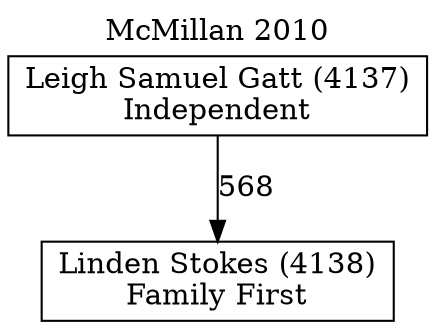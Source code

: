 // House preference flow
digraph "Linden Stokes (4138)_McMillan_2010" {
	graph [label="McMillan 2010" labelloc=t mclimit=10]
	node [shape=box]
	"Linden Stokes (4138)" [label="Linden Stokes (4138)
Family First"]
	"Leigh Samuel Gatt (4137)" [label="Leigh Samuel Gatt (4137)
Independent"]
	"Leigh Samuel Gatt (4137)" -> "Linden Stokes (4138)" [label=568]
}

